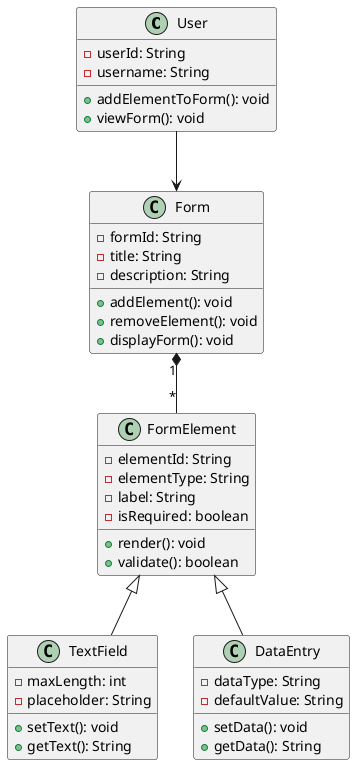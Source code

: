 @startuml
class User {
    - userId: String
    - username: String
    + addElementToForm(): void
    + viewForm(): void
}

class Form {
    - formId: String
    - title: String
    - description: String
    + addElement(): void
    + removeElement(): void
    + displayForm(): void
}

class FormElement {
    - elementId: String
    - elementType: String
    - label: String
    - isRequired: boolean
    + render(): void
    + validate(): boolean
}

class TextField {
    - maxLength: int
    - placeholder: String
    + setText(): void
    + getText(): String
}

class DataEntry {
    - dataType: String
    - defaultValue: String
    + setData(): void
    + getData(): String
}

User --> Form
Form "1" *-- "*" FormElement
FormElement <|-- TextField
FormElement <|-- DataEntry
@enduml